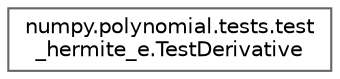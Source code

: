 digraph "Graphical Class Hierarchy"
{
 // LATEX_PDF_SIZE
  bgcolor="transparent";
  edge [fontname=Helvetica,fontsize=10,labelfontname=Helvetica,labelfontsize=10];
  node [fontname=Helvetica,fontsize=10,shape=box,height=0.2,width=0.4];
  rankdir="LR";
  Node0 [id="Node000000",label="numpy.polynomial.tests.test\l_hermite_e.TestDerivative",height=0.2,width=0.4,color="grey40", fillcolor="white", style="filled",URL="$db/d4b/classnumpy_1_1polynomial_1_1tests_1_1test__hermite__e_1_1TestDerivative.html",tooltip=" "];
}
